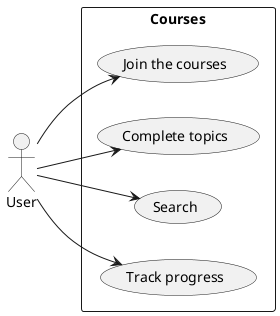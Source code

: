 @startuml
left to right direction
actor "User" as fc
rectangle Courses {
  usecase "Join the courses" as UC1
  usecase "Complete topics" as UC2
  usecase "Search" as UC3
  usecase "Track progress" as UC4
}
fc --> UC1
fc --> UC2
fc --> UC3
fc --> UC4

@enduml
